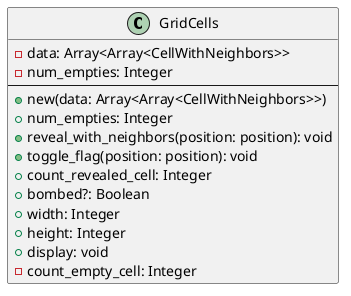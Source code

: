 @startuml grid_cells_class

class GridCells {
    - data: Array<Array<CellWithNeighbors>>
    - num_empties: Integer
    --
    + new(data: Array<Array<CellWithNeighbors>>)
    + num_empties: Integer
    + reveal_with_neighbors(position: position): void
    + toggle_flag(position: position): void
    + count_revealed_cell: Integer
    + bombed?: Boolean
    + width: Integer
    + height: Integer
    + display: void
    - count_empty_cell: Integer
}

@enduml